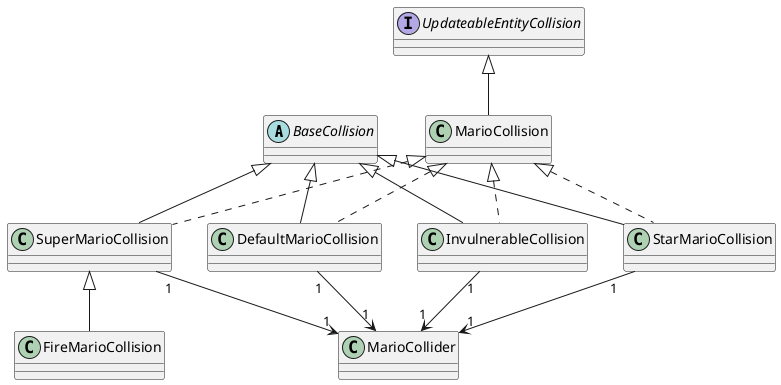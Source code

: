 @startuml Mario

abstract BaseCollision

interface UpdateableEntityCollision

FireMarioCollision -u-|> SuperMarioCollision
MarioCollision -u-|> UpdateableEntityCollision

DefaultMarioCollision .u.|> MarioCollision
DefaultMarioCollision -u-|> BaseCollision
DefaultMarioCollision "1" --> "1" MarioCollider

InvulnerableCollision .u.|> MarioCollision
InvulnerableCollision -u-|> BaseCollision
InvulnerableCollision "1" --> "1" MarioCollider

StarMarioCollision .u.|> MarioCollision
StarMarioCollision -u-|> BaseCollision
StarMarioCollision "1" --> "1" MarioCollider

SuperMarioCollision .u.|> MarioCollision
SuperMarioCollision -u-|> BaseCollision 
SuperMarioCollision "1" --> "1" MarioCollider

@enduml